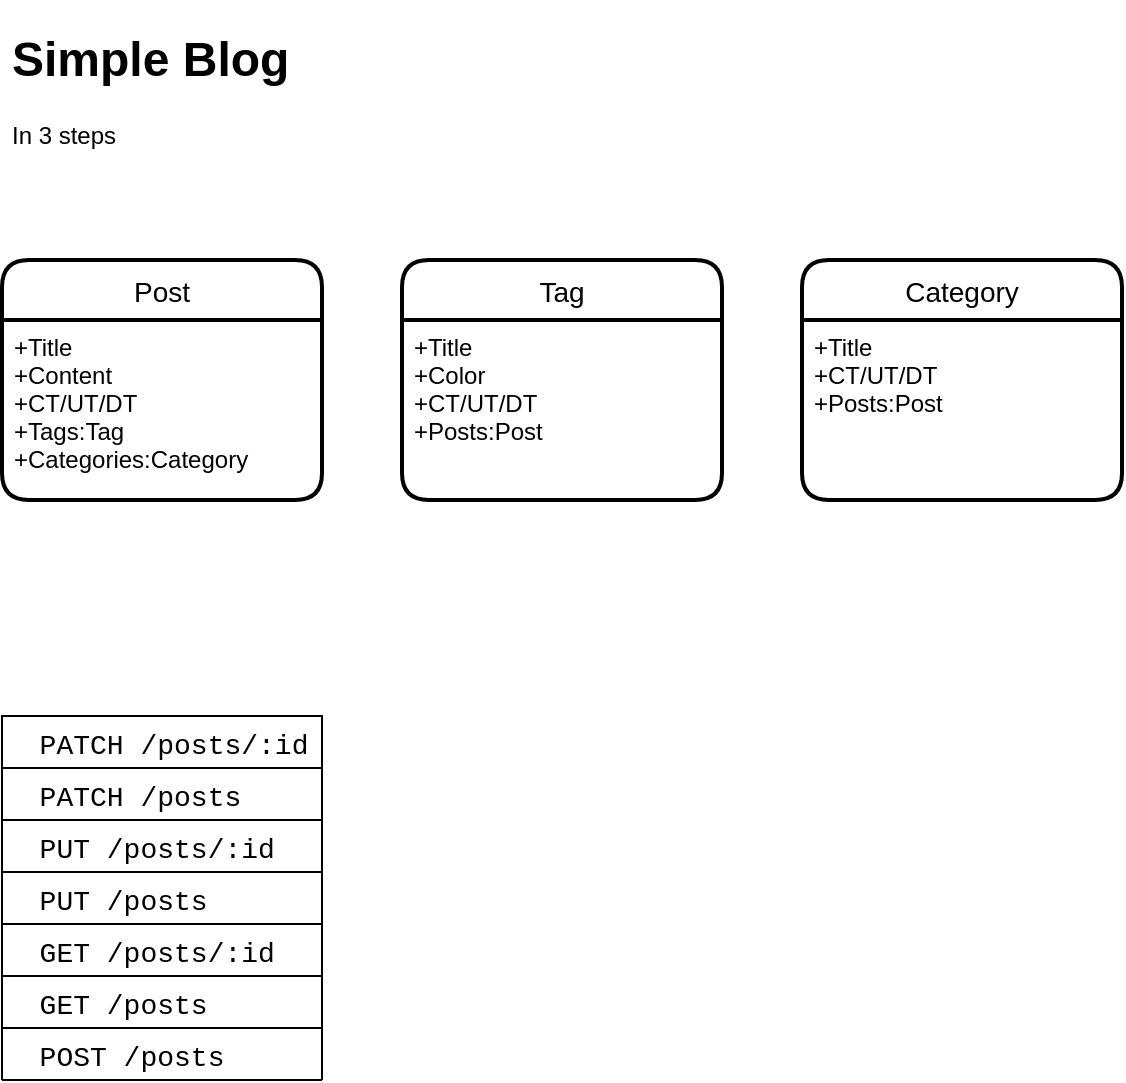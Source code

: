 <mxfile version="14.4.5" type="github">
  <diagram id="2vguA9VRlWRnG-YiR0Zg" name="Page-1">
    <mxGraphModel dx="541" dy="369" grid="1" gridSize="10" guides="1" tooltips="1" connect="1" arrows="1" fold="1" page="1" pageScale="1" pageWidth="850" pageHeight="1100" math="0" shadow="0">
      <root>
        <mxCell id="0" />
        <mxCell id="1" parent="0" />
        <mxCell id="eH79TKneD-y03dZ3sler-3" value="&lt;h1&gt;Simple Blog&lt;/h1&gt;&lt;p&gt;In 3 steps&lt;/p&gt;" style="text;html=1;strokeColor=none;fillColor=none;spacing=5;spacingTop=-20;whiteSpace=wrap;overflow=hidden;rounded=0;" vertex="1" parent="1">
          <mxGeometry x="40" y="40" width="190" height="80" as="geometry" />
        </mxCell>
        <mxCell id="eH79TKneD-y03dZ3sler-17" value="Post" style="swimlane;childLayout=stackLayout;horizontal=1;startSize=30;horizontalStack=0;rounded=1;fontSize=14;fontStyle=0;strokeWidth=2;resizeParent=0;resizeLast=1;shadow=0;dashed=0;align=center;" vertex="1" parent="1">
          <mxGeometry x="40" y="160" width="160" height="120" as="geometry">
            <mxRectangle x="40" y="160" width="60" height="30" as="alternateBounds" />
          </mxGeometry>
        </mxCell>
        <mxCell id="eH79TKneD-y03dZ3sler-18" value="+Title&#xa;+Content&#xa;+CT/UT/DT&#xa;+Tags:Tag&#xa;+Categories:Category" style="align=left;strokeColor=none;fillColor=none;spacingLeft=4;fontSize=12;verticalAlign=top;resizable=0;rotatable=0;part=1;" vertex="1" parent="eH79TKneD-y03dZ3sler-17">
          <mxGeometry y="30" width="160" height="90" as="geometry" />
        </mxCell>
        <mxCell id="eH79TKneD-y03dZ3sler-19" value="Tag" style="swimlane;childLayout=stackLayout;horizontal=1;startSize=30;horizontalStack=0;rounded=1;fontSize=14;fontStyle=0;strokeWidth=2;resizeParent=0;resizeLast=1;shadow=0;dashed=0;align=center;" vertex="1" parent="1">
          <mxGeometry x="240" y="160" width="160" height="120" as="geometry">
            <mxRectangle x="40" y="160" width="60" height="30" as="alternateBounds" />
          </mxGeometry>
        </mxCell>
        <mxCell id="eH79TKneD-y03dZ3sler-20" value="+Title&#xa;+Color&#xa;+CT/UT/DT&#xa;+Posts:Post" style="align=left;strokeColor=none;fillColor=none;spacingLeft=4;fontSize=12;verticalAlign=top;resizable=0;rotatable=0;part=1;" vertex="1" parent="eH79TKneD-y03dZ3sler-19">
          <mxGeometry y="30" width="160" height="90" as="geometry" />
        </mxCell>
        <mxCell id="eH79TKneD-y03dZ3sler-21" value="Category" style="swimlane;childLayout=stackLayout;horizontal=1;startSize=30;horizontalStack=0;rounded=1;fontSize=14;fontStyle=0;strokeWidth=2;resizeParent=0;resizeLast=1;shadow=0;dashed=0;align=center;" vertex="1" parent="1">
          <mxGeometry x="440" y="160" width="160" height="120" as="geometry">
            <mxRectangle x="40" y="160" width="60" height="30" as="alternateBounds" />
          </mxGeometry>
        </mxCell>
        <mxCell id="eH79TKneD-y03dZ3sler-22" value="+Title&#xa;+CT/UT/DT&#xa;+Posts:Post" style="align=left;strokeColor=none;fillColor=none;spacingLeft=4;fontSize=12;verticalAlign=top;resizable=0;rotatable=0;part=1;" vertex="1" parent="eH79TKneD-y03dZ3sler-21">
          <mxGeometry y="30" width="160" height="90" as="geometry" />
        </mxCell>
        <mxCell id="eH79TKneD-y03dZ3sler-25" value="  POST /posts" style="swimlane;fontStyle=0;childLayout=stackLayout;horizontal=1;startSize=26;horizontalStack=0;resizeParent=1;resizeParentMax=0;resizeLast=0;collapsible=1;marginBottom=0;align=left;fontSize=14;fontFamily=Courier New;labelBackgroundColor=#ffffff;" vertex="1" collapsed="1" parent="1">
          <mxGeometry x="40" y="544" width="160" height="26" as="geometry">
            <mxRectangle x="40" y="464" width="160" height="170" as="alternateBounds" />
          </mxGeometry>
        </mxCell>
        <mxCell id="eH79TKneD-y03dZ3sler-26" value="{&#xa; &quot;title&quot;:&quot;title&quot;,&#xa; &quot;content&quot;:&quot;content&quot;,&#xa; &quot;tags&quot;:[&#xa;  {&#xa;   &quot;id&quot;:&quot;uuid&quot;&#xa;  }&#xa; ]&#xa;}" style="text;strokeColor=none;spacingLeft=4;spacingRight=4;overflow=hidden;rotatable=0;points=[[0,0.5],[1,0.5]];portConstraint=eastwest;fontSize=12;fontFamily=Courier New;labelBackgroundColor=#ffffff;fillColor=#ffffff;" vertex="1" parent="eH79TKneD-y03dZ3sler-25">
          <mxGeometry y="26" width="160" height="144" as="geometry" />
        </mxCell>
        <mxCell id="eH79TKneD-y03dZ3sler-31" value="  GET /posts" style="swimlane;fontStyle=0;childLayout=stackLayout;horizontal=1;startSize=26;horizontalStack=0;resizeParent=1;resizeParentMax=0;resizeLast=0;collapsible=1;marginBottom=0;align=left;fontSize=14;fontFamily=Courier New;labelBackgroundColor=#ffffff;" vertex="1" collapsed="1" parent="1">
          <mxGeometry x="40" y="518" width="160" height="26" as="geometry">
            <mxRectangle x="40" y="438" width="160" height="170" as="alternateBounds" />
          </mxGeometry>
        </mxCell>
        <mxCell id="eH79TKneD-y03dZ3sler-32" value="{&#xa; &quot;title&quot;:&quot;title&quot;,&#xa; &quot;content&quot;:&quot;content&quot;,&#xa; &quot;offset&quot;:&quot;offset&quot;,&#xa; &quot;limit&quot;:&quot;limit&quot;&#xa; &quot;tags&quot;:[&#xa;  &quot;id&quot;:&quot;id&quot; &#xa; ]&#xa;}" style="text;strokeColor=none;spacingLeft=4;spacingRight=4;overflow=hidden;rotatable=0;points=[[0,0.5],[1,0.5]];portConstraint=eastwest;fontSize=12;fontFamily=Courier New;labelBackgroundColor=#ffffff;labelBorderColor=none;fillColor=#ffffff;" vertex="1" parent="eH79TKneD-y03dZ3sler-31">
          <mxGeometry y="26" width="160" height="144" as="geometry" />
        </mxCell>
        <mxCell id="eH79TKneD-y03dZ3sler-33" value="  GET /posts/:id" style="swimlane;fontStyle=0;childLayout=stackLayout;horizontal=1;startSize=26;horizontalStack=0;resizeParent=1;resizeParentMax=0;resizeLast=0;collapsible=1;marginBottom=0;align=left;fontSize=14;fontFamily=Courier New;labelBackgroundColor=#ffffff;" vertex="1" collapsed="1" parent="1">
          <mxGeometry x="40" y="492" width="160" height="26" as="geometry">
            <mxRectangle x="40" y="412" width="160" height="170" as="alternateBounds" />
          </mxGeometry>
        </mxCell>
        <mxCell id="eH79TKneD-y03dZ3sler-34" value="{&#xa; &quot;title&quot;:&quot;title&quot;,&#xa; &quot;content&quot;:&quot;content&quot;,&#xa; &quot;tags&quot;:[&#xa;  {&#xa;   &quot;id&quot;:&quot;id&quot;&#xa;  }&#xa; ]&#xa;}" style="text;strokeColor=none;spacingLeft=4;spacingRight=4;overflow=hidden;rotatable=0;points=[[0,0.5],[1,0.5]];portConstraint=eastwest;fontSize=12;fontFamily=Courier New;labelBackgroundColor=#ffffff;fillColor=#ffffff;" vertex="1" parent="eH79TKneD-y03dZ3sler-33">
          <mxGeometry y="26" width="160" height="144" as="geometry" />
        </mxCell>
        <mxCell id="eH79TKneD-y03dZ3sler-35" value="  PUT /posts" style="swimlane;fontStyle=0;childLayout=stackLayout;horizontal=1;startSize=26;horizontalStack=0;resizeParent=1;resizeParentMax=0;resizeLast=0;collapsible=1;marginBottom=0;align=left;fontSize=14;fontFamily=Courier New;labelBackgroundColor=#ffffff;" vertex="1" collapsed="1" parent="1">
          <mxGeometry x="40" y="466" width="160" height="26" as="geometry">
            <mxRectangle x="40" y="386" width="160" height="190" as="alternateBounds" />
          </mxGeometry>
        </mxCell>
        <mxCell id="eH79TKneD-y03dZ3sler-36" value="{&#xa; &quot;posts&quot;:[&#xa;  &quot;title&quot;:&quot;title&quot;,&#xa;  &quot;content&quot;:&quot;content&quot;,&#xa;  &quot;tags&quot;:[&#xa;   {&#xa;    &quot;id&quot;:&quot;uuid&quot;&#xa;   }&#xa;  ]&#xa; ]&#xa;}" style="text;strokeColor=none;spacingLeft=4;spacingRight=4;overflow=hidden;rotatable=0;points=[[0,0.5],[1,0.5]];portConstraint=eastwest;fontSize=12;fontFamily=Courier New;labelBackgroundColor=#ffffff;fillColor=#ffffff;" vertex="1" parent="eH79TKneD-y03dZ3sler-35">
          <mxGeometry y="26" width="160" height="164" as="geometry" />
        </mxCell>
        <mxCell id="eH79TKneD-y03dZ3sler-37" value="  PUT /posts/:id" style="swimlane;fontStyle=0;childLayout=stackLayout;horizontal=1;startSize=26;horizontalStack=0;resizeParent=1;resizeParentMax=0;resizeLast=0;collapsible=1;marginBottom=0;align=left;fontSize=14;fontFamily=Courier New;labelBackgroundColor=#ffffff;" vertex="1" collapsed="1" parent="1">
          <mxGeometry x="40" y="440" width="160" height="26" as="geometry">
            <mxRectangle x="40" y="360" width="160" height="170" as="alternateBounds" />
          </mxGeometry>
        </mxCell>
        <mxCell id="eH79TKneD-y03dZ3sler-38" value="{&#xa; &quot;title&quot;:&quot;title&quot;,&#xa; &quot;content&quot;:&quot;content&quot;,&#xa; &quot;tags&quot;:[&#xa;  {&#xa;   &quot;id&quot;:&quot;uuid&quot;&#xa;  }&#xa; ]&#xa;}" style="text;strokeColor=none;spacingLeft=4;spacingRight=4;overflow=hidden;rotatable=0;points=[[0,0.5],[1,0.5]];portConstraint=eastwest;fontSize=12;fontFamily=Courier New;labelBackgroundColor=#ffffff;fillColor=#ffffff;" vertex="1" parent="eH79TKneD-y03dZ3sler-37">
          <mxGeometry y="26" width="160" height="144" as="geometry" />
        </mxCell>
        <mxCell id="eH79TKneD-y03dZ3sler-43" value="  PATCH /posts" style="swimlane;fontStyle=0;childLayout=stackLayout;horizontal=1;startSize=26;horizontalStack=0;resizeParent=1;resizeParentMax=0;resizeLast=0;collapsible=1;marginBottom=0;align=left;fontSize=14;fontFamily=Courier New;labelBackgroundColor=#ffffff;" vertex="1" collapsed="1" parent="1">
          <mxGeometry x="40" y="414" width="160" height="26" as="geometry">
            <mxRectangle x="40" y="414" width="160" height="190" as="alternateBounds" />
          </mxGeometry>
        </mxCell>
        <mxCell id="eH79TKneD-y03dZ3sler-44" value="{&#xa; &quot;posts&quot;:[&#xa;  &quot;title&quot;:&quot;title&quot;,&#xa;  ]&#xa; ]&#xa;}" style="text;strokeColor=none;spacingLeft=4;spacingRight=4;overflow=hidden;rotatable=0;points=[[0,0.5],[1,0.5]];portConstraint=eastwest;fontSize=12;fontFamily=Courier New;labelBackgroundColor=#ffffff;fillColor=#ffffff;" vertex="1" parent="eH79TKneD-y03dZ3sler-43">
          <mxGeometry y="26" width="160" height="164" as="geometry" />
        </mxCell>
        <mxCell id="eH79TKneD-y03dZ3sler-39" value="  PATCH /posts/:id" style="swimlane;fontStyle=0;childLayout=stackLayout;horizontal=1;startSize=26;horizontalStack=0;resizeParent=1;resizeParentMax=0;resizeLast=0;collapsible=1;marginBottom=0;align=left;fontSize=14;fontFamily=Courier New;labelBackgroundColor=#ffffff;" vertex="1" collapsed="1" parent="1">
          <mxGeometry x="40" y="388" width="160" height="26" as="geometry">
            <mxRectangle x="40" y="388" width="160" height="170" as="alternateBounds" />
          </mxGeometry>
        </mxCell>
        <mxCell id="eH79TKneD-y03dZ3sler-40" value="{&#xa; &quot;title&quot;:&quot;title&quot;&#xa;}" style="text;strokeColor=none;spacingLeft=4;spacingRight=4;overflow=hidden;rotatable=0;points=[[0,0.5],[1,0.5]];portConstraint=eastwest;fontSize=12;fontFamily=Courier New;labelBackgroundColor=#ffffff;fillColor=#ffffff;" vertex="1" parent="eH79TKneD-y03dZ3sler-39">
          <mxGeometry y="26" width="160" height="144" as="geometry" />
        </mxCell>
      </root>
    </mxGraphModel>
  </diagram>
</mxfile>
